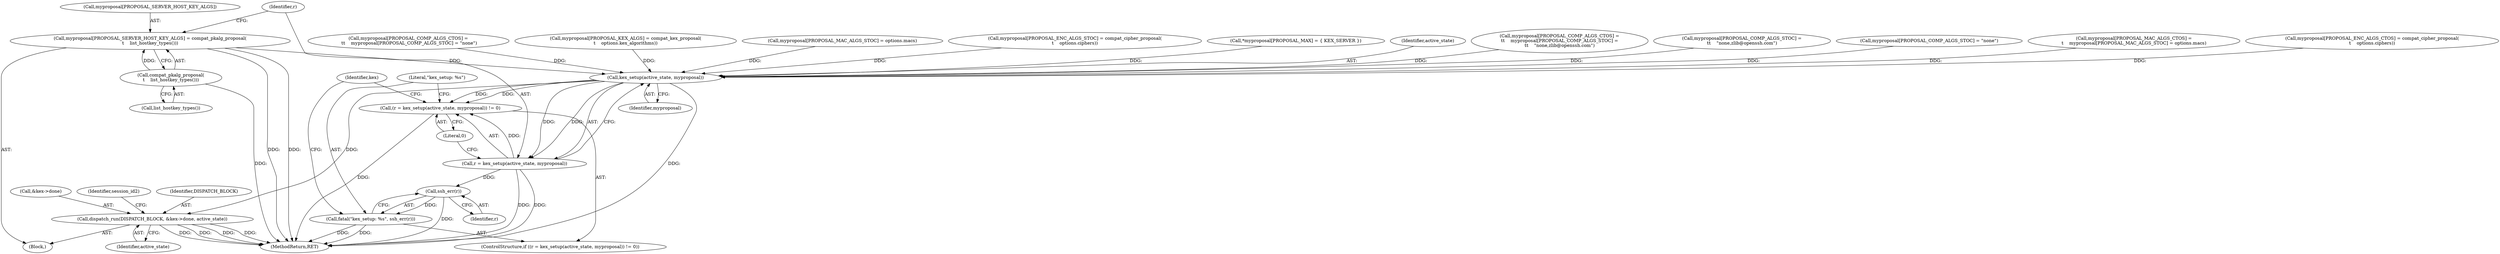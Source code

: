 digraph "0_src_3095060f479b86288e31c79ecbc5131a66bcd2f9_10@array" {
"1000195" [label="(Call,myproposal[PROPOSAL_SERVER_HOST_KEY_ALGS] = compat_pkalg_proposal(\n\t    list_hostkey_types()))"];
"1000199" [label="(Call,compat_pkalg_proposal(\n\t    list_hostkey_types()))"];
"1000205" [label="(Call,kex_setup(active_state, myproposal))"];
"1000202" [label="(Call,(r = kex_setup(active_state, myproposal)) != 0)"];
"1000203" [label="(Call,r = kex_setup(active_state, myproposal))"];
"1000211" [label="(Call,ssh_err(r))"];
"1000209" [label="(Call,fatal(\"kex_setup: %s\", ssh_err(r)))"];
"1000319" [label="(Call,dispatch_run(DISPATCH_BLOCK, &kex->done, active_state))"];
"1000209" [label="(Call,fatal(\"kex_setup: %s\", ssh_err(r)))"];
"1000204" [label="(Identifier,r)"];
"1000173" [label="(Call,myproposal[PROPOSAL_COMP_ALGS_STOC] =\n\t\t    \"none,zlib@openssh.com\")"];
"1000156" [label="(Call,myproposal[PROPOSAL_COMP_ALGS_STOC] = \"none\")"];
"1000321" [label="(Call,&kex->done)"];
"1000200" [label="(Call,list_hostkey_types())"];
"1000134" [label="(Call,myproposal[PROPOSAL_MAC_ALGS_CTOS] =\n\t    myproposal[PROPOSAL_MAC_ALGS_STOC] = options.macs)"];
"1000118" [label="(Call,myproposal[PROPOSAL_ENC_ALGS_CTOS] = compat_cipher_proposal(\n\t    options.ciphers))"];
"1000210" [label="(Literal,\"kex_setup: %s\")"];
"1000195" [label="(Call,myproposal[PROPOSAL_SERVER_HOST_KEY_ALGS] = compat_pkalg_proposal(\n\t    list_hostkey_types()))"];
"1000203" [label="(Call,r = kex_setup(active_state, myproposal))"];
"1000152" [label="(Call,myproposal[PROPOSAL_COMP_ALGS_CTOS] =\n \t\t    myproposal[PROPOSAL_COMP_ALGS_STOC] = \"none\")"];
"1000212" [label="(Identifier,r)"];
"1000110" [label="(Call,myproposal[PROPOSAL_KEX_ALGS] = compat_kex_proposal(\n\t    options.kex_algorithms))"];
"1000344" [label="(MethodReturn,RET)"];
"1000211" [label="(Call,ssh_err(r))"];
"1000327" [label="(Identifier,session_id2)"];
"1000138" [label="(Call,myproposal[PROPOSAL_MAC_ALGS_STOC] = options.macs)"];
"1000214" [label="(Identifier,kex)"];
"1000126" [label="(Call,myproposal[PROPOSAL_ENC_ALGS_STOC] = compat_cipher_proposal(\n\t    options.ciphers))"];
"1000205" [label="(Call,kex_setup(active_state, myproposal))"];
"1000201" [label="(ControlStructure,if ((r = kex_setup(active_state, myproposal)) != 0))"];
"1000106" [label="(Call,*myproposal[PROPOSAL_MAX] = { KEX_SERVER })"];
"1000206" [label="(Identifier,active_state)"];
"1000196" [label="(Call,myproposal[PROPOSAL_SERVER_HOST_KEY_ALGS])"];
"1000319" [label="(Call,dispatch_run(DISPATCH_BLOCK, &kex->done, active_state))"];
"1000325" [label="(Identifier,active_state)"];
"1000208" [label="(Literal,0)"];
"1000202" [label="(Call,(r = kex_setup(active_state, myproposal)) != 0)"];
"1000104" [label="(Block,)"];
"1000199" [label="(Call,compat_pkalg_proposal(\n\t    list_hostkey_types()))"];
"1000207" [label="(Identifier,myproposal)"];
"1000320" [label="(Identifier,DISPATCH_BLOCK)"];
"1000169" [label="(Call,myproposal[PROPOSAL_COMP_ALGS_CTOS] =\n\t\t    myproposal[PROPOSAL_COMP_ALGS_STOC] =\n\t\t    \"none,zlib@openssh.com\")"];
"1000195" -> "1000104"  [label="AST: "];
"1000195" -> "1000199"  [label="CFG: "];
"1000196" -> "1000195"  [label="AST: "];
"1000199" -> "1000195"  [label="AST: "];
"1000204" -> "1000195"  [label="CFG: "];
"1000195" -> "1000344"  [label="DDG: "];
"1000195" -> "1000344"  [label="DDG: "];
"1000199" -> "1000195"  [label="DDG: "];
"1000195" -> "1000205"  [label="DDG: "];
"1000199" -> "1000200"  [label="CFG: "];
"1000200" -> "1000199"  [label="AST: "];
"1000199" -> "1000344"  [label="DDG: "];
"1000205" -> "1000203"  [label="AST: "];
"1000205" -> "1000207"  [label="CFG: "];
"1000206" -> "1000205"  [label="AST: "];
"1000207" -> "1000205"  [label="AST: "];
"1000203" -> "1000205"  [label="CFG: "];
"1000205" -> "1000344"  [label="DDG: "];
"1000205" -> "1000202"  [label="DDG: "];
"1000205" -> "1000202"  [label="DDG: "];
"1000205" -> "1000203"  [label="DDG: "];
"1000205" -> "1000203"  [label="DDG: "];
"1000106" -> "1000205"  [label="DDG: "];
"1000156" -> "1000205"  [label="DDG: "];
"1000138" -> "1000205"  [label="DDG: "];
"1000134" -> "1000205"  [label="DDG: "];
"1000169" -> "1000205"  [label="DDG: "];
"1000118" -> "1000205"  [label="DDG: "];
"1000110" -> "1000205"  [label="DDG: "];
"1000173" -> "1000205"  [label="DDG: "];
"1000126" -> "1000205"  [label="DDG: "];
"1000152" -> "1000205"  [label="DDG: "];
"1000205" -> "1000319"  [label="DDG: "];
"1000202" -> "1000201"  [label="AST: "];
"1000202" -> "1000208"  [label="CFG: "];
"1000203" -> "1000202"  [label="AST: "];
"1000208" -> "1000202"  [label="AST: "];
"1000210" -> "1000202"  [label="CFG: "];
"1000214" -> "1000202"  [label="CFG: "];
"1000202" -> "1000344"  [label="DDG: "];
"1000203" -> "1000202"  [label="DDG: "];
"1000204" -> "1000203"  [label="AST: "];
"1000208" -> "1000203"  [label="CFG: "];
"1000203" -> "1000344"  [label="DDG: "];
"1000203" -> "1000344"  [label="DDG: "];
"1000203" -> "1000211"  [label="DDG: "];
"1000211" -> "1000209"  [label="AST: "];
"1000211" -> "1000212"  [label="CFG: "];
"1000212" -> "1000211"  [label="AST: "];
"1000209" -> "1000211"  [label="CFG: "];
"1000211" -> "1000344"  [label="DDG: "];
"1000211" -> "1000209"  [label="DDG: "];
"1000209" -> "1000201"  [label="AST: "];
"1000210" -> "1000209"  [label="AST: "];
"1000214" -> "1000209"  [label="CFG: "];
"1000209" -> "1000344"  [label="DDG: "];
"1000209" -> "1000344"  [label="DDG: "];
"1000319" -> "1000104"  [label="AST: "];
"1000319" -> "1000325"  [label="CFG: "];
"1000320" -> "1000319"  [label="AST: "];
"1000321" -> "1000319"  [label="AST: "];
"1000325" -> "1000319"  [label="AST: "];
"1000327" -> "1000319"  [label="CFG: "];
"1000319" -> "1000344"  [label="DDG: "];
"1000319" -> "1000344"  [label="DDG: "];
"1000319" -> "1000344"  [label="DDG: "];
"1000319" -> "1000344"  [label="DDG: "];
}

